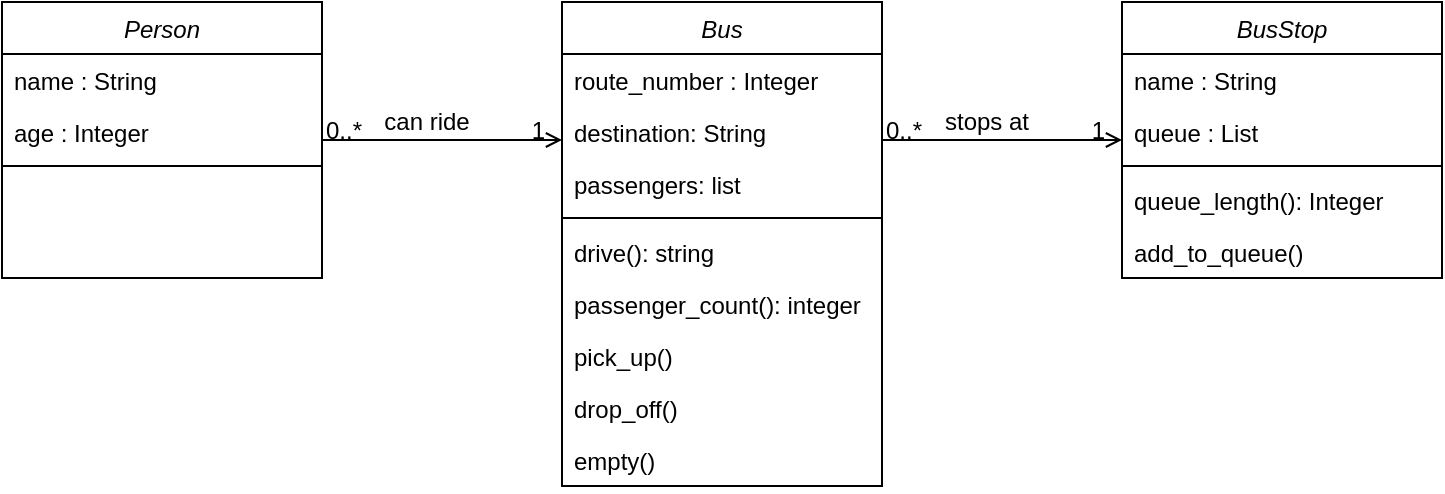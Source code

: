 <mxfile version="13.9.2" type="device"><diagram id="C5RBs43oDa-KdzZeNtuy" name="Page-1"><mxGraphModel dx="254" dy="363" grid="1" gridSize="10" guides="1" tooltips="1" connect="1" arrows="1" fold="1" page="1" pageScale="1" pageWidth="827" pageHeight="1169" math="0" shadow="0"><root><mxCell id="WIyWlLk6GJQsqaUBKTNV-0"/><mxCell id="WIyWlLk6GJQsqaUBKTNV-1" parent="WIyWlLk6GJQsqaUBKTNV-0"/><mxCell id="zkfFHV4jXpPFQw0GAbJ--0" value="Bus" style="swimlane;fontStyle=2;align=center;verticalAlign=top;childLayout=stackLayout;horizontal=1;startSize=26;horizontalStack=0;resizeParent=1;resizeLast=0;collapsible=1;marginBottom=0;rounded=0;shadow=0;strokeWidth=1;" parent="WIyWlLk6GJQsqaUBKTNV-1" vertex="1"><mxGeometry x="320" y="120" width="160" height="242" as="geometry"><mxRectangle x="230" y="140" width="160" height="26" as="alternateBounds"/></mxGeometry></mxCell><mxCell id="zkfFHV4jXpPFQw0GAbJ--1" value="route_number : Integer" style="text;align=left;verticalAlign=top;spacingLeft=4;spacingRight=4;overflow=hidden;rotatable=0;points=[[0,0.5],[1,0.5]];portConstraint=eastwest;" parent="zkfFHV4jXpPFQw0GAbJ--0" vertex="1"><mxGeometry y="26" width="160" height="26" as="geometry"/></mxCell><mxCell id="zkfFHV4jXpPFQw0GAbJ--2" value="destination: String" style="text;align=left;verticalAlign=top;spacingLeft=4;spacingRight=4;overflow=hidden;rotatable=0;points=[[0,0.5],[1,0.5]];portConstraint=eastwest;rounded=0;shadow=0;html=0;" parent="zkfFHV4jXpPFQw0GAbJ--0" vertex="1"><mxGeometry y="52" width="160" height="26" as="geometry"/></mxCell><mxCell id="kXcqPe2jonEp4VP7cWVn-24" value="passengers: list" style="text;align=left;verticalAlign=top;spacingLeft=4;spacingRight=4;overflow=hidden;rotatable=0;points=[[0,0.5],[1,0.5]];portConstraint=eastwest;rounded=0;shadow=0;html=0;" vertex="1" parent="zkfFHV4jXpPFQw0GAbJ--0"><mxGeometry y="78" width="160" height="26" as="geometry"/></mxCell><mxCell id="zkfFHV4jXpPFQw0GAbJ--4" value="" style="line;html=1;strokeWidth=1;align=left;verticalAlign=middle;spacingTop=-1;spacingLeft=3;spacingRight=3;rotatable=0;labelPosition=right;points=[];portConstraint=eastwest;" parent="zkfFHV4jXpPFQw0GAbJ--0" vertex="1"><mxGeometry y="104" width="160" height="8" as="geometry"/></mxCell><mxCell id="zkfFHV4jXpPFQw0GAbJ--5" value="drive(): string" style="text;align=left;verticalAlign=top;spacingLeft=4;spacingRight=4;overflow=hidden;rotatable=0;points=[[0,0.5],[1,0.5]];portConstraint=eastwest;" parent="zkfFHV4jXpPFQw0GAbJ--0" vertex="1"><mxGeometry y="112" width="160" height="26" as="geometry"/></mxCell><mxCell id="kXcqPe2jonEp4VP7cWVn-23" value="passenger_count(): integer" style="text;align=left;verticalAlign=top;spacingLeft=4;spacingRight=4;overflow=hidden;rotatable=0;points=[[0,0.5],[1,0.5]];portConstraint=eastwest;" vertex="1" parent="zkfFHV4jXpPFQw0GAbJ--0"><mxGeometry y="138" width="160" height="26" as="geometry"/></mxCell><mxCell id="kXcqPe2jonEp4VP7cWVn-25" value="pick_up() " style="text;align=left;verticalAlign=top;spacingLeft=4;spacingRight=4;overflow=hidden;rotatable=0;points=[[0,0.5],[1,0.5]];portConstraint=eastwest;" vertex="1" parent="zkfFHV4jXpPFQw0GAbJ--0"><mxGeometry y="164" width="160" height="26" as="geometry"/></mxCell><mxCell id="kXcqPe2jonEp4VP7cWVn-26" value="drop_off() " style="text;align=left;verticalAlign=top;spacingLeft=4;spacingRight=4;overflow=hidden;rotatable=0;points=[[0,0.5],[1,0.5]];portConstraint=eastwest;" vertex="1" parent="zkfFHV4jXpPFQw0GAbJ--0"><mxGeometry y="190" width="160" height="26" as="geometry"/></mxCell><mxCell id="kXcqPe2jonEp4VP7cWVn-27" value="empty()" style="text;align=left;verticalAlign=top;spacingLeft=4;spacingRight=4;overflow=hidden;rotatable=0;points=[[0,0.5],[1,0.5]];portConstraint=eastwest;" vertex="1" parent="zkfFHV4jXpPFQw0GAbJ--0"><mxGeometry y="216" width="160" height="26" as="geometry"/></mxCell><mxCell id="kXcqPe2jonEp4VP7cWVn-0" value="" style="endArrow=open;shadow=0;strokeWidth=1;rounded=0;endFill=1;edgeStyle=elbowEdgeStyle;elbow=vertical;" edge="1" parent="WIyWlLk6GJQsqaUBKTNV-1" source="kXcqPe2jonEp4VP7cWVn-8" target="zkfFHV4jXpPFQw0GAbJ--0"><mxGeometry x="0.5" y="41" relative="1" as="geometry"><mxPoint x="240" y="190.48" as="sourcePoint"/><mxPoint x="368" y="190.48" as="targetPoint"/><mxPoint x="-40" y="32" as="offset"/></mxGeometry></mxCell><mxCell id="kXcqPe2jonEp4VP7cWVn-1" value="0..*" style="resizable=0;align=left;verticalAlign=bottom;labelBackgroundColor=none;fontSize=12;" connectable="0" vertex="1" parent="kXcqPe2jonEp4VP7cWVn-0"><mxGeometry x="-1" relative="1" as="geometry"><mxPoint y="4" as="offset"/></mxGeometry></mxCell><mxCell id="kXcqPe2jonEp4VP7cWVn-2" value="1" style="resizable=0;align=right;verticalAlign=bottom;labelBackgroundColor=none;fontSize=12;" connectable="0" vertex="1" parent="kXcqPe2jonEp4VP7cWVn-0"><mxGeometry x="1" relative="1" as="geometry"><mxPoint x="-7" y="4" as="offset"/></mxGeometry></mxCell><mxCell id="kXcqPe2jonEp4VP7cWVn-3" value="can ride" style="text;html=1;resizable=0;points=[];;align=center;verticalAlign=middle;labelBackgroundColor=none;rounded=0;shadow=0;strokeWidth=1;fontSize=12;" vertex="1" connectable="0" parent="kXcqPe2jonEp4VP7cWVn-0"><mxGeometry x="0.5" y="49" relative="1" as="geometry"><mxPoint x="-38" y="40" as="offset"/></mxGeometry></mxCell><mxCell id="kXcqPe2jonEp4VP7cWVn-8" value="Person" style="swimlane;fontStyle=2;align=center;verticalAlign=top;childLayout=stackLayout;horizontal=1;startSize=26;horizontalStack=0;resizeParent=1;resizeLast=0;collapsible=1;marginBottom=0;rounded=0;shadow=0;strokeWidth=1;" vertex="1" parent="WIyWlLk6GJQsqaUBKTNV-1"><mxGeometry x="40" y="120" width="160" height="138" as="geometry"><mxRectangle x="230" y="140" width="160" height="26" as="alternateBounds"/></mxGeometry></mxCell><mxCell id="kXcqPe2jonEp4VP7cWVn-9" value="name : String" style="text;align=left;verticalAlign=top;spacingLeft=4;spacingRight=4;overflow=hidden;rotatable=0;points=[[0,0.5],[1,0.5]];portConstraint=eastwest;" vertex="1" parent="kXcqPe2jonEp4VP7cWVn-8"><mxGeometry y="26" width="160" height="26" as="geometry"/></mxCell><mxCell id="kXcqPe2jonEp4VP7cWVn-10" value="age : Integer" style="text;align=left;verticalAlign=top;spacingLeft=4;spacingRight=4;overflow=hidden;rotatable=0;points=[[0,0.5],[1,0.5]];portConstraint=eastwest;rounded=0;shadow=0;html=0;" vertex="1" parent="kXcqPe2jonEp4VP7cWVn-8"><mxGeometry y="52" width="160" height="26" as="geometry"/></mxCell><mxCell id="kXcqPe2jonEp4VP7cWVn-11" value="" style="line;html=1;strokeWidth=1;align=left;verticalAlign=middle;spacingTop=-1;spacingLeft=3;spacingRight=3;rotatable=0;labelPosition=right;points=[];portConstraint=eastwest;" vertex="1" parent="kXcqPe2jonEp4VP7cWVn-8"><mxGeometry y="78" width="160" height="8" as="geometry"/></mxCell><mxCell id="kXcqPe2jonEp4VP7cWVn-14" value="BusStop" style="swimlane;fontStyle=2;align=center;verticalAlign=top;childLayout=stackLayout;horizontal=1;startSize=26;horizontalStack=0;resizeParent=1;resizeLast=0;collapsible=1;marginBottom=0;rounded=0;shadow=0;strokeWidth=1;" vertex="1" parent="WIyWlLk6GJQsqaUBKTNV-1"><mxGeometry x="600" y="120" width="160" height="138" as="geometry"><mxRectangle x="230" y="140" width="160" height="26" as="alternateBounds"/></mxGeometry></mxCell><mxCell id="kXcqPe2jonEp4VP7cWVn-15" value="name : String" style="text;align=left;verticalAlign=top;spacingLeft=4;spacingRight=4;overflow=hidden;rotatable=0;points=[[0,0.5],[1,0.5]];portConstraint=eastwest;" vertex="1" parent="kXcqPe2jonEp4VP7cWVn-14"><mxGeometry y="26" width="160" height="26" as="geometry"/></mxCell><mxCell id="kXcqPe2jonEp4VP7cWVn-28" value="queue : List" style="text;align=left;verticalAlign=top;spacingLeft=4;spacingRight=4;overflow=hidden;rotatable=0;points=[[0,0.5],[1,0.5]];portConstraint=eastwest;" vertex="1" parent="kXcqPe2jonEp4VP7cWVn-14"><mxGeometry y="52" width="160" height="26" as="geometry"/></mxCell><mxCell id="kXcqPe2jonEp4VP7cWVn-17" value="" style="line;html=1;strokeWidth=1;align=left;verticalAlign=middle;spacingTop=-1;spacingLeft=3;spacingRight=3;rotatable=0;labelPosition=right;points=[];portConstraint=eastwest;" vertex="1" parent="kXcqPe2jonEp4VP7cWVn-14"><mxGeometry y="78" width="160" height="8" as="geometry"/></mxCell><mxCell id="kXcqPe2jonEp4VP7cWVn-29" value="queue_length(): Integer" style="text;align=left;verticalAlign=top;spacingLeft=4;spacingRight=4;overflow=hidden;rotatable=0;points=[[0,0.5],[1,0.5]];portConstraint=eastwest;" vertex="1" parent="kXcqPe2jonEp4VP7cWVn-14"><mxGeometry y="86" width="160" height="26" as="geometry"/></mxCell><mxCell id="kXcqPe2jonEp4VP7cWVn-30" value="add_to_queue()" style="text;align=left;verticalAlign=top;spacingLeft=4;spacingRight=4;overflow=hidden;rotatable=0;points=[[0,0.5],[1,0.5]];portConstraint=eastwest;" vertex="1" parent="kXcqPe2jonEp4VP7cWVn-14"><mxGeometry y="112" width="160" height="26" as="geometry"/></mxCell><mxCell id="kXcqPe2jonEp4VP7cWVn-19" value="" style="endArrow=open;shadow=0;strokeWidth=1;rounded=0;endFill=1;edgeStyle=elbowEdgeStyle;elbow=vertical;" edge="1" parent="WIyWlLk6GJQsqaUBKTNV-1" source="zkfFHV4jXpPFQw0GAbJ--0" target="kXcqPe2jonEp4VP7cWVn-14"><mxGeometry x="0.5" y="41" relative="1" as="geometry"><mxPoint x="500" y="290.14" as="sourcePoint"/><mxPoint x="620.0" y="290.14" as="targetPoint"/><mxPoint x="-40" y="32" as="offset"/></mxGeometry></mxCell><mxCell id="kXcqPe2jonEp4VP7cWVn-20" value="0..*" style="resizable=0;align=left;verticalAlign=bottom;labelBackgroundColor=none;fontSize=12;" connectable="0" vertex="1" parent="kXcqPe2jonEp4VP7cWVn-19"><mxGeometry x="-1" relative="1" as="geometry"><mxPoint y="4" as="offset"/></mxGeometry></mxCell><mxCell id="kXcqPe2jonEp4VP7cWVn-21" value="1" style="resizable=0;align=right;verticalAlign=bottom;labelBackgroundColor=none;fontSize=12;" connectable="0" vertex="1" parent="kXcqPe2jonEp4VP7cWVn-19"><mxGeometry x="1" relative="1" as="geometry"><mxPoint x="-7" y="4" as="offset"/></mxGeometry></mxCell><mxCell id="kXcqPe2jonEp4VP7cWVn-22" value="stops at" style="text;html=1;resizable=0;points=[];;align=center;verticalAlign=middle;labelBackgroundColor=none;rounded=0;shadow=0;strokeWidth=1;fontSize=12;" vertex="1" connectable="0" parent="kXcqPe2jonEp4VP7cWVn-19"><mxGeometry x="0.5" y="49" relative="1" as="geometry"><mxPoint x="-38" y="40" as="offset"/></mxGeometry></mxCell></root></mxGraphModel></diagram></mxfile>